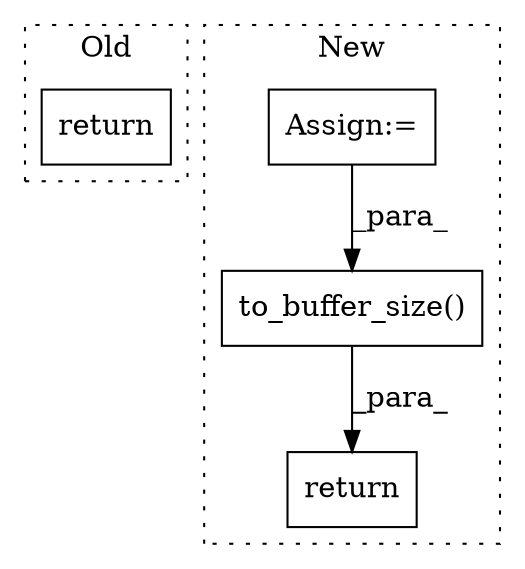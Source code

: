 digraph G {
subgraph cluster0 {
1 [label="return" a="93" s="13710" l="7" shape="box"];
label = "Old";
style="dotted";
}
subgraph cluster1 {
2 [label="to_buffer_size()" a="75" s="14220,14244" l="20,1" shape="box"];
3 [label="return" a="93" s="14213" l="7" shape="box"];
4 [label="Assign:=" a="68" s="14169" l="3" shape="box"];
label = "New";
style="dotted";
}
2 -> 3 [label="_para_"];
4 -> 2 [label="_para_"];
}